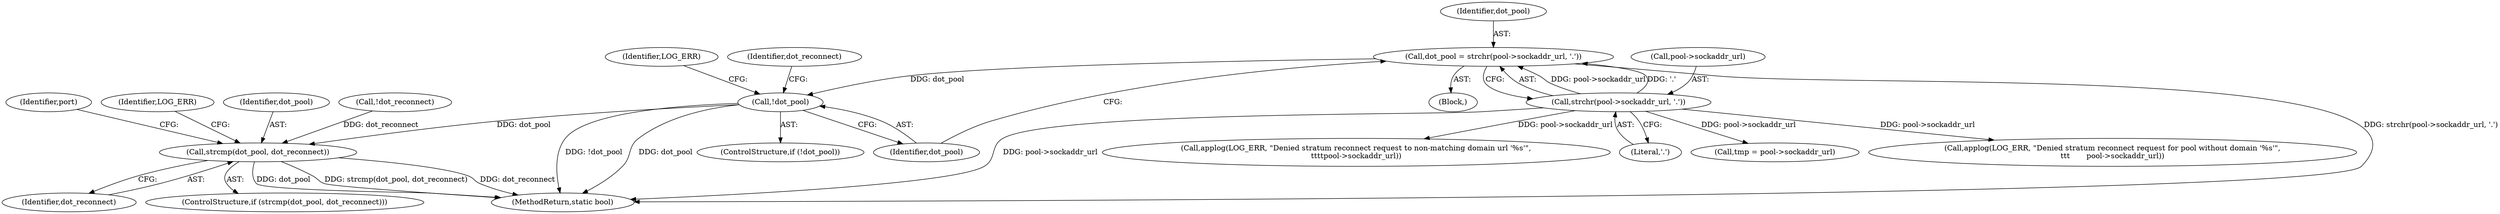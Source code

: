 digraph "0_cgminer_e1c5050734123973b99d181c45e74b2cbb00272e_2@API" {
"1000134" [label="(Call,dot_pool = strchr(pool->sockaddr_url, '.'))"];
"1000136" [label="(Call,strchr(pool->sockaddr_url, '.'))"];
"1000142" [label="(Call,!dot_pool)"];
"1000169" [label="(Call,strcmp(dot_pool, dot_reconnect))"];
"1000170" [label="(Identifier,dot_pool)"];
"1000159" [label="(Call,!dot_reconnect)"];
"1000275" [label="(MethodReturn,static bool)"];
"1000141" [label="(ControlStructure,if (!dot_pool))"];
"1000137" [label="(Call,pool->sockaddr_url)"];
"1000182" [label="(Identifier,port)"];
"1000173" [label="(Call,applog(LOG_ERR, \"Denied stratum reconnect request to non-matching domain url '%s'\",\n\t\t\t\tpool->sockaddr_url))"];
"1000146" [label="(Identifier,LOG_ERR)"];
"1000136" [label="(Call,strchr(pool->sockaddr_url, '.'))"];
"1000228" [label="(Call,tmp = pool->sockaddr_url)"];
"1000145" [label="(Call,applog(LOG_ERR, \"Denied stratum reconnect request for pool without domain '%s'\",\n\t\t\t       pool->sockaddr_url))"];
"1000154" [label="(Identifier,dot_reconnect)"];
"1000174" [label="(Identifier,LOG_ERR)"];
"1000142" [label="(Call,!dot_pool)"];
"1000169" [label="(Call,strcmp(dot_pool, dot_reconnect))"];
"1000140" [label="(Literal,'.')"];
"1000134" [label="(Call,dot_pool = strchr(pool->sockaddr_url, '.'))"];
"1000143" [label="(Identifier,dot_pool)"];
"1000135" [label="(Identifier,dot_pool)"];
"1000171" [label="(Identifier,dot_reconnect)"];
"1000168" [label="(ControlStructure,if (strcmp(dot_pool, dot_reconnect)))"];
"1000131" [label="(Block,)"];
"1000134" -> "1000131"  [label="AST: "];
"1000134" -> "1000136"  [label="CFG: "];
"1000135" -> "1000134"  [label="AST: "];
"1000136" -> "1000134"  [label="AST: "];
"1000143" -> "1000134"  [label="CFG: "];
"1000134" -> "1000275"  [label="DDG: strchr(pool->sockaddr_url, '.')"];
"1000136" -> "1000134"  [label="DDG: pool->sockaddr_url"];
"1000136" -> "1000134"  [label="DDG: '.'"];
"1000134" -> "1000142"  [label="DDG: dot_pool"];
"1000136" -> "1000140"  [label="CFG: "];
"1000137" -> "1000136"  [label="AST: "];
"1000140" -> "1000136"  [label="AST: "];
"1000136" -> "1000275"  [label="DDG: pool->sockaddr_url"];
"1000136" -> "1000145"  [label="DDG: pool->sockaddr_url"];
"1000136" -> "1000173"  [label="DDG: pool->sockaddr_url"];
"1000136" -> "1000228"  [label="DDG: pool->sockaddr_url"];
"1000142" -> "1000141"  [label="AST: "];
"1000142" -> "1000143"  [label="CFG: "];
"1000143" -> "1000142"  [label="AST: "];
"1000146" -> "1000142"  [label="CFG: "];
"1000154" -> "1000142"  [label="CFG: "];
"1000142" -> "1000275"  [label="DDG: !dot_pool"];
"1000142" -> "1000275"  [label="DDG: dot_pool"];
"1000142" -> "1000169"  [label="DDG: dot_pool"];
"1000169" -> "1000168"  [label="AST: "];
"1000169" -> "1000171"  [label="CFG: "];
"1000170" -> "1000169"  [label="AST: "];
"1000171" -> "1000169"  [label="AST: "];
"1000174" -> "1000169"  [label="CFG: "];
"1000182" -> "1000169"  [label="CFG: "];
"1000169" -> "1000275"  [label="DDG: strcmp(dot_pool, dot_reconnect)"];
"1000169" -> "1000275"  [label="DDG: dot_reconnect"];
"1000169" -> "1000275"  [label="DDG: dot_pool"];
"1000159" -> "1000169"  [label="DDG: dot_reconnect"];
}
